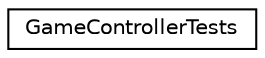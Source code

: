 digraph "Graphical Class Hierarchy"
{
 // INTERACTIVE_SVG=YES
  edge [fontname="Helvetica",fontsize="10",labelfontname="Helvetica",labelfontsize="10"];
  node [fontname="Helvetica",fontsize="10",shape=record];
  rankdir="LR";
  Node1 [label="GameControllerTests",height=0.2,width=0.4,color="black", fillcolor="white", style="filled",URL="$dc/d9a/class_action_rpg_kit_1_1_tests_1_1_game_controller_1_1_game_controller_tests.xhtml"];
}
